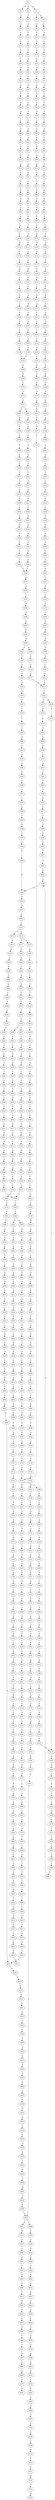 strict digraph  {
	S0 -> S1 [ label = A ];
	S0 -> S2 [ label = G ];
	S0 -> S3 [ label = C ];
	S1 -> S4 [ label = A ];
	S1 -> S5 [ label = C ];
	S2 -> S6 [ label = C ];
	S3 -> S7 [ label = C ];
	S4 -> S8 [ label = A ];
	S5 -> S9 [ label = G ];
	S6 -> S10 [ label = A ];
	S7 -> S11 [ label = A ];
	S8 -> S12 [ label = A ];
	S9 -> S13 [ label = A ];
	S10 -> S14 [ label = C ];
	S11 -> S15 [ label = C ];
	S12 -> S16 [ label = A ];
	S13 -> S17 [ label = G ];
	S14 -> S18 [ label = G ];
	S15 -> S19 [ label = C ];
	S16 -> S20 [ label = C ];
	S17 -> S21 [ label = A ];
	S18 -> S22 [ label = C ];
	S19 -> S23 [ label = G ];
	S20 -> S24 [ label = T ];
	S21 -> S25 [ label = A ];
	S22 -> S26 [ label = G ];
	S23 -> S27 [ label = G ];
	S24 -> S28 [ label = T ];
	S25 -> S29 [ label = C ];
	S26 -> S30 [ label = G ];
	S27 -> S31 [ label = A ];
	S28 -> S32 [ label = T ];
	S29 -> S33 [ label = T ];
	S30 -> S34 [ label = T ];
	S31 -> S35 [ label = C ];
	S32 -> S36 [ label = G ];
	S33 -> S37 [ label = G ];
	S34 -> S38 [ label = G ];
	S35 -> S39 [ label = G ];
	S36 -> S40 [ label = C ];
	S37 -> S41 [ label = G ];
	S38 -> S42 [ label = C ];
	S39 -> S43 [ label = T ];
	S40 -> S44 [ label = C ];
	S41 -> S45 [ label = C ];
	S42 -> S46 [ label = C ];
	S43 -> S47 [ label = C ];
	S44 -> S48 [ label = G ];
	S45 -> S49 [ label = G ];
	S46 -> S50 [ label = G ];
	S47 -> S51 [ label = G ];
	S48 -> S52 [ label = T ];
	S49 -> S53 [ label = C ];
	S50 -> S54 [ label = C ];
	S51 -> S55 [ label = T ];
	S52 -> S56 [ label = A ];
	S53 -> S57 [ label = A ];
	S54 -> S58 [ label = A ];
	S55 -> S59 [ label = G ];
	S56 -> S60 [ label = G ];
	S57 -> S61 [ label = G ];
	S58 -> S62 [ label = A ];
	S59 -> S63 [ label = A ];
	S60 -> S64 [ label = C ];
	S61 -> S65 [ label = C ];
	S62 -> S66 [ label = C ];
	S63 -> S67 [ label = C ];
	S64 -> S68 [ label = C ];
	S65 -> S69 [ label = G ];
	S66 -> S70 [ label = C ];
	S67 -> S71 [ label = C ];
	S68 -> S72 [ label = G ];
	S69 -> S73 [ label = G ];
	S70 -> S74 [ label = A ];
	S71 -> S75 [ label = G ];
	S72 -> S76 [ label = G ];
	S73 -> S77 [ label = G ];
	S74 -> S78 [ label = G ];
	S75 -> S79 [ label = G ];
	S76 -> S80 [ label = T ];
	S77 -> S81 [ label = T ];
	S78 -> S82 [ label = T ];
	S79 -> S83 [ label = T ];
	S80 -> S84 [ label = G ];
	S81 -> S85 [ label = G ];
	S82 -> S86 [ label = C ];
	S83 -> S87 [ label = C ];
	S84 -> S88 [ label = A ];
	S85 -> S89 [ label = C ];
	S86 -> S90 [ label = G ];
	S87 -> S91 [ label = G ];
	S88 -> S92 [ label = C ];
	S89 -> S93 [ label = C ];
	S90 -> S94 [ label = C ];
	S91 -> S95 [ label = C ];
	S92 -> S96 [ label = G ];
	S93 -> S97 [ label = G ];
	S94 -> S98 [ label = G ];
	S95 -> S99 [ label = G ];
	S96 -> S100 [ label = T ];
	S97 -> S101 [ label = C ];
	S98 -> S102 [ label = C ];
	S99 -> S103 [ label = T ];
	S100 -> S104 [ label = G ];
	S101 -> S105 [ label = C ];
	S102 -> S106 [ label = A ];
	S103 -> S107 [ label = A ];
	S104 -> S108 [ label = G ];
	S105 -> S109 [ label = G ];
	S106 -> S110 [ label = G ];
	S107 -> S111 [ label = G ];
	S108 -> S112 [ label = G ];
	S109 -> S113 [ label = G ];
	S110 -> S114 [ label = C ];
	S111 -> S115 [ label = C ];
	S112 -> S116 [ label = T ];
	S113 -> S117 [ label = T ];
	S114 -> S118 [ label = C ];
	S115 -> S119 [ label = C ];
	S116 -> S120 [ label = A ];
	S117 -> S121 [ label = G ];
	S118 -> S122 [ label = G ];
	S119 -> S123 [ label = G ];
	S120 -> S124 [ label = C ];
	S121 -> S125 [ label = G ];
	S122 -> S126 [ label = G ];
	S123 -> S127 [ label = C ];
	S124 -> S128 [ label = T ];
	S125 -> S129 [ label = T ];
	S126 -> S130 [ label = T ];
	S127 -> S131 [ label = T ];
	S128 -> S132 [ label = A ];
	S129 -> S133 [ label = G ];
	S130 -> S134 [ label = G ];
	S131 -> S135 [ label = G ];
	S132 -> S136 [ label = T ];
	S133 -> S137 [ label = G ];
	S134 -> S138 [ label = G ];
	S135 -> S139 [ label = G ];
	S136 -> S140 [ label = T ];
	S137 -> S141 [ label = A ];
	S138 -> S142 [ label = A ];
	S139 -> S143 [ label = A ];
	S140 -> S144 [ label = G ];
	S141 -> S145 [ label = A ];
	S142 -> S146 [ label = A ];
	S143 -> S147 [ label = A ];
	S144 -> S148 [ label = G ];
	S145 -> S149 [ label = C ];
	S146 -> S150 [ label = G ];
	S147 -> S151 [ label = G ];
	S148 -> S152 [ label = A ];
	S149 -> S153 [ label = C ];
	S150 -> S154 [ label = A ];
	S151 -> S155 [ label = A ];
	S152 -> S156 [ label = A ];
	S153 -> S157 [ label = T ];
	S154 -> S158 [ label = A ];
	S155 -> S159 [ label = A ];
	S156 -> S160 [ label = C ];
	S157 -> S161 [ label = C ];
	S158 -> S162 [ label = C ];
	S159 -> S162 [ label = C ];
	S160 -> S163 [ label = G ];
	S161 -> S164 [ label = G ];
	S162 -> S165 [ label = G ];
	S163 -> S166 [ label = G ];
	S164 -> S167 [ label = G ];
	S165 -> S168 [ label = G ];
	S166 -> S169 [ label = T ];
	S167 -> S170 [ label = C ];
	S168 -> S171 [ label = C ];
	S169 -> S172 [ label = A ];
	S170 -> S173 [ label = A ];
	S171 -> S174 [ label = A ];
	S172 -> S175 [ label = C ];
	S173 -> S176 [ label = C ];
	S174 -> S177 [ label = C ];
	S175 -> S178 [ label = G ];
	S176 -> S179 [ label = G ];
	S177 -> S180 [ label = C ];
	S177 -> S181 [ label = T ];
	S178 -> S182 [ label = A ];
	S179 -> S183 [ label = C ];
	S180 -> S184 [ label = G ];
	S181 -> S185 [ label = G ];
	S182 -> S186 [ label = A ];
	S183 -> S187 [ label = G ];
	S184 -> S188 [ label = G ];
	S185 -> S189 [ label = G ];
	S186 -> S190 [ label = G ];
	S187 -> S191 [ label = C ];
	S188 -> S192 [ label = G ];
	S189 -> S193 [ label = G ];
	S190 -> S194 [ label = A ];
	S191 -> S195 [ label = G ];
	S192 -> S196 [ label = A ];
	S193 -> S197 [ label = A ];
	S194 -> S198 [ label = A ];
	S195 -> S199 [ label = C ];
	S195 -> S200 [ label = G ];
	S196 -> S201 [ label = A ];
	S197 -> S202 [ label = A ];
	S198 -> S203 [ label = G ];
	S199 -> S204 [ label = G ];
	S200 -> S205 [ label = C ];
	S201 -> S206 [ label = T ];
	S202 -> S207 [ label = C ];
	S203 -> S208 [ label = T ];
	S204 -> S209 [ label = T ];
	S205 -> S210 [ label = T ];
	S206 -> S211 [ label = T ];
	S207 -> S212 [ label = T ];
	S208 -> S213 [ label = G ];
	S209 -> S214 [ label = C ];
	S210 -> S215 [ label = G ];
	S211 -> S216 [ label = G ];
	S212 -> S217 [ label = G ];
	S213 -> S218 [ label = T ];
	S214 -> S219 [ label = G ];
	S215 -> S220 [ label = G ];
	S216 -> S221 [ label = A ];
	S217 -> S222 [ label = G ];
	S218 -> S223 [ label = C ];
	S219 -> S224 [ label = A ];
	S220 -> S225 [ label = A ];
	S221 -> S226 [ label = A ];
	S222 -> S227 [ label = A ];
	S223 -> S228 [ label = C ];
	S224 -> S229 [ label = C ];
	S225 -> S230 [ label = A ];
	S226 -> S231 [ label = C ];
	S227 -> S232 [ label = C ];
	S228 -> S233 [ label = T ];
	S229 -> S234 [ label = G ];
	S230 -> S235 [ label = T ];
	S231 -> S236 [ label = C ];
	S232 -> S237 [ label = C ];
	S233 -> S238 [ label = G ];
	S234 -> S239 [ label = C ];
	S235 -> S240 [ label = G ];
	S236 -> S241 [ label = C ];
	S237 -> S242 [ label = C ];
	S238 -> S243 [ label = G ];
	S239 -> S244 [ label = G ];
	S240 -> S245 [ label = G ];
	S241 -> S246 [ label = G ];
	S242 -> S247 [ label = G ];
	S243 -> S248 [ label = C ];
	S244 -> S249 [ label = C ];
	S245 -> S250 [ label = G ];
	S246 -> S251 [ label = T ];
	S247 -> S252 [ label = T ];
	S248 -> S253 [ label = C ];
	S249 -> S254 [ label = C ];
	S250 -> S255 [ label = G ];
	S251 -> S256 [ label = C ];
	S252 -> S257 [ label = C ];
	S253 -> S258 [ label = T ];
	S254 -> S259 [ label = T ];
	S255 -> S260 [ label = T ];
	S256 -> S261 [ label = T ];
	S257 -> S262 [ label = T ];
	S258 -> S263 [ label = G ];
	S259 -> S264 [ label = C ];
	S260 -> S265 [ label = C ];
	S261 -> S266 [ label = C ];
	S262 -> S266 [ label = C ];
	S263 -> S267 [ label = G ];
	S264 -> S268 [ label = G ];
	S265 -> S269 [ label = C ];
	S266 -> S270 [ label = G ];
	S267 -> S271 [ label = G ];
	S268 -> S272 [ label = G ];
	S269 -> S273 [ label = G ];
	S270 -> S274 [ label = G ];
	S271 -> S275 [ label = T ];
	S272 -> S276 [ label = G ];
	S273 -> S277 [ label = C ];
	S274 -> S278 [ label = C ];
	S275 -> S279 [ label = C ];
	S276 -> S280 [ label = C ];
	S277 -> S281 [ label = C ];
	S278 -> S282 [ label = A ];
	S279 -> S283 [ label = C ];
	S280 -> S284 [ label = T ];
	S281 -> S285 [ label = G ];
	S282 -> S286 [ label = C ];
	S283 -> S287 [ label = C ];
	S284 -> S288 [ label = C ];
	S285 -> S289 [ label = G ];
	S286 -> S290 [ label = C ];
	S287 -> S291 [ label = G ];
	S288 -> S292 [ label = A ];
	S289 -> S293 [ label = A ];
	S290 -> S294 [ label = G ];
	S291 -> S295 [ label = A ];
	S292 -> S296 [ label = C ];
	S293 -> S297 [ label = A ];
	S294 -> S298 [ label = A ];
	S295 -> S299 [ label = G ];
	S296 -> S300 [ label = G ];
	S297 -> S301 [ label = C ];
	S298 -> S302 [ label = G ];
	S298 -> S303 [ label = A ];
	S299 -> S304 [ label = T ];
	S300 -> S305 [ label = T ];
	S301 -> S306 [ label = T ];
	S302 -> S307 [ label = T ];
	S303 -> S308 [ label = T ];
	S304 -> S309 [ label = C ];
	S305 -> S310 [ label = C ];
	S306 -> S311 [ label = G ];
	S307 -> S312 [ label = C ];
	S308 -> S313 [ label = G ];
	S309 -> S314 [ label = C ];
	S310 -> S315 [ label = C ];
	S311 -> S316 [ label = C ];
	S312 -> S317 [ label = C ];
	S313 -> S318 [ label = T ];
	S314 -> S319 [ label = A ];
	S315 -> S320 [ label = A ];
	S316 -> S321 [ label = A ];
	S317 -> S319 [ label = A ];
	S318 -> S322 [ label = A ];
	S319 -> S323 [ label = G ];
	S320 -> S324 [ label = G ];
	S321 -> S325 [ label = A ];
	S322 -> S326 [ label = G ];
	S323 -> S327 [ label = T ];
	S323 -> S328 [ label = C ];
	S324 -> S329 [ label = C ];
	S325 -> S330 [ label = C ];
	S326 -> S331 [ label = T ];
	S327 -> S332 [ label = A ];
	S328 -> S333 [ label = T ];
	S329 -> S334 [ label = T ];
	S330 -> S335 [ label = C ];
	S331 -> S336 [ label = T ];
	S332 -> S337 [ label = G ];
	S333 -> S338 [ label = T ];
	S334 -> S338 [ label = T ];
	S335 -> S339 [ label = A ];
	S336 -> S340 [ label = T ];
	S337 -> S341 [ label = G ];
	S338 -> S342 [ label = C ];
	S339 -> S343 [ label = G ];
	S340 -> S344 [ label = C ];
	S341 -> S345 [ label = G ];
	S342 -> S346 [ label = A ];
	S343 -> S347 [ label = A ];
	S344 -> S348 [ label = A ];
	S345 -> S349 [ label = T ];
	S346 -> S350 [ label = C ];
	S347 -> S351 [ label = A ];
	S348 -> S352 [ label = C ];
	S349 -> S353 [ label = C ];
	S350 -> S354 [ label = G ];
	S351 -> S355 [ label = C ];
	S352 -> S356 [ label = T ];
	S353 -> S357 [ label = A ];
	S354 -> S358 [ label = C ];
	S355 -> S359 [ label = A ];
	S356 -> S360 [ label = C ];
	S357 -> S361 [ label = C ];
	S358 -> S362 [ label = C ];
	S359 -> S363 [ label = G ];
	S360 -> S364 [ label = C ];
	S361 -> S365 [ label = T ];
	S362 -> S366 [ label = C ];
	S363 -> S367 [ label = C ];
	S364 -> S368 [ label = T ];
	S365 -> S369 [ label = C ];
	S366 -> S370 [ label = T ];
	S367 -> S371 [ label = C ];
	S368 -> S372 [ label = T ];
	S369 -> S373 [ label = G ];
	S370 -> S374 [ label = T ];
	S371 -> S375 [ label = G ];
	S372 -> S376 [ label = T ];
	S373 -> S377 [ label = C ];
	S374 -> S378 [ label = C ];
	S375 -> S379 [ label = T ];
	S376 -> S380 [ label = C ];
	S377 -> S381 [ label = T ];
	S378 -> S382 [ label = A ];
	S379 -> S383 [ label = C ];
	S380 -> S384 [ label = A ];
	S381 -> S385 [ label = T ];
	S382 -> S386 [ label = T ];
	S383 -> S387 [ label = C ];
	S384 -> S388 [ label = T ];
	S385 -> S389 [ label = C ];
	S386 -> S390 [ label = C ];
	S387 -> S391 [ label = T ];
	S388 -> S392 [ label = C ];
	S389 -> S393 [ label = A ];
	S390 -> S394 [ label = C ];
	S391 -> S395 [ label = C ];
	S392 -> S396 [ label = C ];
	S393 -> S397 [ label = T ];
	S394 -> S398 [ label = A ];
	S395 -> S399 [ label = T ];
	S396 -> S400 [ label = A ];
	S397 -> S401 [ label = C ];
	S398 -> S402 [ label = G ];
	S399 -> S403 [ label = G ];
	S400 -> S402 [ label = G ];
	S401 -> S404 [ label = C ];
	S402 -> S405 [ label = A ];
	S403 -> S406 [ label = T ];
	S404 -> S398 [ label = A ];
	S405 -> S407 [ label = A ];
	S406 -> S408 [ label = C ];
	S407 -> S409 [ label = C ];
	S408 -> S410 [ label = G ];
	S409 -> S411 [ label = C ];
	S410 -> S412 [ label = T ];
	S411 -> S413 [ label = A ];
	S411 -> S414 [ label = G ];
	S412 -> S415 [ label = G ];
	S413 -> S416 [ label = G ];
	S413 -> S417 [ label = C ];
	S414 -> S418 [ label = G ];
	S415 -> S419 [ label = G ];
	S416 -> S420 [ label = A ];
	S417 -> S421 [ label = C ];
	S418 -> S422 [ label = A ];
	S419 -> S423 [ label = T ];
	S420 -> S424 [ label = C ];
	S421 -> S425 [ label = A ];
	S422 -> S426 [ label = C ];
	S423 -> S427 [ label = A ];
	S424 -> S428 [ label = T ];
	S425 -> S429 [ label = C ];
	S426 -> S430 [ label = G ];
	S427 -> S431 [ label = C ];
	S428 -> S432 [ label = C ];
	S429 -> S433 [ label = C ];
	S430 -> S434 [ label = C ];
	S431 -> S435 [ label = C ];
	S432 -> S436 [ label = C ];
	S433 -> S437 [ label = C ];
	S434 -> S438 [ label = C ];
	S435 -> S439 [ label = G ];
	S436 -> S440 [ label = C ];
	S437 -> S441 [ label = C ];
	S438 -> S442 [ label = C ];
	S439 -> S443 [ label = G ];
	S440 -> S444 [ label = A ];
	S441 -> S445 [ label = T ];
	S442 -> S446 [ label = A ];
	S443 -> S447 [ label = T ];
	S444 -> S448 [ label = T ];
	S445 -> S449 [ label = T ];
	S446 -> S450 [ label = T ];
	S447 -> S451 [ label = G ];
	S448 -> S452 [ label = C ];
	S449 -> S453 [ label = C ];
	S450 -> S454 [ label = C ];
	S451 -> S455 [ label = G ];
	S452 -> S456 [ label = T ];
	S453 -> S457 [ label = C ];
	S453 -> S458 [ label = G ];
	S454 -> S459 [ label = G ];
	S455 -> S460 [ label = T ];
	S456 -> S461 [ label = G ];
	S457 -> S462 [ label = T ];
	S458 -> S463 [ label = A ];
	S459 -> S464 [ label = T ];
	S460 -> S465 [ label = T ];
	S461 -> S466 [ label = C ];
	S462 -> S467 [ label = G ];
	S463 -> S468 [ label = T ];
	S464 -> S469 [ label = C ];
	S465 -> S470 [ label = A ];
	S466 -> S471 [ label = C ];
	S467 -> S472 [ label = T ];
	S468 -> S473 [ label = C ];
	S469 -> S474 [ label = C ];
	S470 -> S475 [ label = G ];
	S471 -> S476 [ label = A ];
	S472 -> S477 [ label = C ];
	S473 -> S478 [ label = G ];
	S474 -> S479 [ label = T ];
	S475 -> S480 [ label = A ];
	S476 -> S481 [ label = G ];
	S477 -> S482 [ label = C ];
	S478 -> S483 [ label = T ];
	S479 -> S484 [ label = C ];
	S480 -> S485 [ label = A ];
	S481 -> S486 [ label = T ];
	S482 -> S487 [ label = T ];
	S483 -> S488 [ label = T ];
	S484 -> S489 [ label = T ];
	S485 -> S490 [ label = G ];
	S486 -> S491 [ label = C ];
	S487 -> S492 [ label = T ];
	S488 -> S493 [ label = T ];
	S489 -> S494 [ label = T ];
	S490 -> S495 [ label = G ];
	S491 -> S496 [ label = G ];
	S492 -> S497 [ label = G ];
	S493 -> S498 [ label = G ];
	S494 -> S499 [ label = C ];
	S495 -> S500 [ label = G ];
	S496 -> S501 [ label = T ];
	S497 -> S502 [ label = T ];
	S498 -> S503 [ label = T ];
	S499 -> S504 [ label = T ];
	S500 -> S505 [ label = G ];
	S501 -> S506 [ label = A ];
	S502 -> S507 [ label = A ];
	S503 -> S508 [ label = A ];
	S504 -> S509 [ label = C ];
	S505 -> S510 [ label = G ];
	S506 -> S511 [ label = A ];
	S507 -> S512 [ label = G ];
	S508 -> S513 [ label = G ];
	S509 -> S514 [ label = G ];
	S510 -> S515 [ label = T ];
	S511 -> S516 [ label = G ];
	S512 -> S517 [ label = G ];
	S513 -> S518 [ label = G ];
	S514 -> S519 [ label = G ];
	S515 -> S520 [ label = C ];
	S516 -> S521 [ label = A ];
	S517 -> S522 [ label = A ];
	S518 -> S523 [ label = A ];
	S519 -> S524 [ label = A ];
	S520 -> S525 [ label = C ];
	S521 -> S526 [ label = C ];
	S522 -> S527 [ label = G ];
	S523 -> S528 [ label = A ];
	S524 -> S529 [ label = G ];
	S525 -> S530 [ label = G ];
	S526 -> S531 [ label = G ];
	S527 -> S532 [ label = A ];
	S528 -> S533 [ label = A ];
	S529 -> S534 [ label = A ];
	S530 -> S535 [ label = T ];
	S531 -> S536 [ label = G ];
	S532 -> S537 [ label = G ];
	S533 -> S538 [ label = G ];
	S534 -> S539 [ label = G ];
	S535 -> S540 [ label = C ];
	S536 -> S541 [ label = C ];
	S537 -> S542 [ label = G ];
	S538 -> S543 [ label = G ];
	S539 -> S544 [ label = G ];
	S540 -> S545 [ label = G ];
	S541 -> S546 [ label = T ];
	S542 -> S547 [ label = T ];
	S543 -> S548 [ label = T ];
	S544 -> S549 [ label = T ];
	S545 -> S550 [ label = G ];
	S546 -> S551 [ label = C ];
	S547 -> S552 [ label = C ];
	S548 -> S553 [ label = C ];
	S549 -> S552 [ label = C ];
	S550 -> S554 [ label = A ];
	S551 -> S555 [ label = T ];
	S552 -> S556 [ label = C ];
	S553 -> S557 [ label = C ];
	S554 -> S558 [ label = A ];
	S555 -> S559 [ label = C ];
	S556 -> S560 [ label = C ];
	S557 -> S561 [ label = C ];
	S558 -> S562 [ label = C ];
	S559 -> S563 [ label = G ];
	S560 -> S564 [ label = A ];
	S560 -> S565 [ label = G ];
	S561 -> S566 [ label = G ];
	S562 -> S567 [ label = A ];
	S562 -> S568 [ label = T ];
	S563 -> S569 [ label = A ];
	S564 -> S570 [ label = G ];
	S565 -> S571 [ label = G ];
	S566 -> S572 [ label = A ];
	S567 -> S573 [ label = G ];
	S568 -> S574 [ label = A ];
	S569 -> S575 [ label = A ];
	S570 -> S576 [ label = A ];
	S571 -> S577 [ label = A ];
	S572 -> S578 [ label = A ];
	S573 -> S579 [ label = G ];
	S574 -> S580 [ label = C ];
	S575 -> S581 [ label = G ];
	S576 -> S582 [ label = G ];
	S577 -> S583 [ label = G ];
	S578 -> S584 [ label = G ];
	S579 -> S585 [ label = A ];
	S580 -> S586 [ label = A ];
	S581 -> S587 [ label = T ];
	S582 -> S588 [ label = C ];
	S583 -> S589 [ label = G ];
	S584 -> S590 [ label = T ];
	S585 -> S591 [ label = A ];
	S586 -> S592 [ label = A ];
	S587 -> S593 [ label = C ];
	S588 -> S594 [ label = C ];
	S589 -> S595 [ label = C ];
	S590 -> S596 [ label = C ];
	S591 -> S597 [ label = T ];
	S592 -> S598 [ label = C ];
	S593 -> S599 [ label = G ];
	S594 -> S600 [ label = A ];
	S595 -> S601 [ label = G ];
	S596 -> S602 [ label = G ];
	S597 -> S603 [ label = A ];
	S598 -> S604 [ label = G ];
	S599 -> S605 [ label = C ];
	S600 -> S606 [ label = C ];
	S601 -> S607 [ label = T ];
	S602 -> S608 [ label = A ];
	S603 -> S609 [ label = G ];
	S604 -> S610 [ label = A ];
	S605 -> S611 [ label = G ];
	S606 -> S612 [ label = G ];
	S607 -> S613 [ label = G ];
	S608 -> S614 [ label = G ];
	S609 -> S615 [ label = T ];
	S610 -> S616 [ label = A ];
	S611 -> S617 [ label = G ];
	S612 -> S618 [ label = G ];
	S613 -> S619 [ label = G ];
	S614 -> S620 [ label = G ];
	S615 -> S621 [ label = C ];
	S616 -> S622 [ label = A ];
	S617 -> S623 [ label = C ];
	S618 -> S624 [ label = T ];
	S619 -> S625 [ label = T ];
	S620 -> S626 [ label = T ];
	S621 -> S627 [ label = T ];
	S622 -> S628 [ label = A ];
	S623 -> S629 [ label = T ];
	S624 -> S630 [ label = T ];
	S625 -> S631 [ label = A ];
	S626 -> S632 [ label = A ];
	S627 -> S633 [ label = C ];
	S628 -> S634 [ label = C ];
	S629 -> S635 [ label = A ];
	S630 -> S636 [ label = A ];
	S631 -> S637 [ label = T ];
	S632 -> S638 [ label = T ];
	S633 -> S639 [ label = T ];
	S634 -> S640 [ label = A ];
	S635 -> S641 [ label = T ];
	S636 -> S642 [ label = C ];
	S637 -> S643 [ label = G ];
	S638 -> S644 [ label = A ];
	S639 -> S645 [ label = C ];
	S640 -> S646 [ label = G ];
	S641 -> S647 [ label = A ];
	S642 -> S648 [ label = T ];
	S643 -> S649 [ label = A ];
	S644 -> S650 [ label = A ];
	S645 -> S651 [ label = T ];
	S646 -> S652 [ label = A ];
	S647 -> S653 [ label = G ];
	S648 -> S654 [ label = G ];
	S649 -> S655 [ label = G ];
	S650 -> S656 [ label = G ];
	S651 -> S657 [ label = G ];
	S652 -> S658 [ label = A ];
	S653 -> S659 [ label = T ];
	S654 -> S660 [ label = C ];
	S655 -> S661 [ label = C ];
	S656 -> S662 [ label = T ];
	S657 -> S663 [ label = A ];
	S658 -> S664 [ label = G ];
	S659 -> S665 [ label = A ];
	S660 -> S666 [ label = A ];
	S661 -> S667 [ label = G ];
	S662 -> S668 [ label = C ];
	S663 -> S669 [ label = G ];
	S664 -> S670 [ label = G ];
	S665 -> S671 [ label = G ];
	S666 -> S672 [ label = G ];
	S667 -> S673 [ label = G ];
	S668 -> S674 [ label = G ];
	S669 -> S675 [ label = T ];
	S670 -> S676 [ label = G ];
	S671 -> S677 [ label = C ];
	S672 -> S678 [ label = A ];
	S673 -> S679 [ label = T ];
	S674 -> S680 [ label = T ];
	S675 -> S681 [ label = A ];
	S676 -> S682 [ label = G ];
	S677 -> S683 [ label = C ];
	S678 -> S684 [ label = C ];
	S679 -> S685 [ label = C ];
	S680 -> S686 [ label = G ];
	S682 -> S687 [ label = T ];
	S683 -> S688 [ label = G ];
	S684 -> S689 [ label = G ];
	S685 -> S690 [ label = G ];
	S686 -> S691 [ label = G ];
	S687 -> S692 [ label = C ];
	S688 -> S693 [ label = A ];
	S689 -> S694 [ label = G ];
	S690 -> S695 [ label = C ];
	S691 -> S696 [ label = T ];
	S692 -> S697 [ label = T ];
	S693 -> S698 [ label = A ];
	S694 -> S699 [ label = A ];
	S695 -> S700 [ label = A ];
	S696 -> S427 [ label = A ];
	S697 -> S701 [ label = C ];
	S698 -> S702 [ label = A ];
	S699 -> S703 [ label = C ];
	S700 -> S704 [ label = C ];
	S701 -> S705 [ label = T ];
	S702 -> S706 [ label = C ];
	S703 -> S707 [ label = A ];
	S704 -> S708 [ label = G ];
	S705 -> S709 [ label = C ];
	S706 -> S710 [ label = C ];
	S707 -> S711 [ label = C ];
	S708 -> S712 [ label = C ];
	S709 -> S713 [ label = G ];
	S710 -> S714 [ label = C ];
	S711 -> S715 [ label = A ];
	S712 -> S716 [ label = G ];
	S713 -> S717 [ label = T ];
	S714 -> S718 [ label = C ];
	S715 -> S719 [ label = C ];
	S716 -> S720 [ label = C ];
	S717 -> S721 [ label = G ];
	S718 -> S722 [ label = G ];
	S719 -> S723 [ label = C ];
	S720 -> S195 [ label = G ];
	S721 -> S724 [ label = G ];
	S722 -> S725 [ label = A ];
	S723 -> S726 [ label = T ];
	S724 -> S727 [ label = T ];
	S725 -> S728 [ label = C ];
	S726 -> S729 [ label = C ];
	S727 -> S730 [ label = A ];
	S728 -> S731 [ label = T ];
	S729 -> S732 [ label = T ];
	S731 -> S733 [ label = A ];
	S732 -> S734 [ label = A ];
	S733 -> S735 [ label = G ];
	S734 -> S736 [ label = G ];
	S735 -> S737 [ label = A ];
	S736 -> S738 [ label = A ];
	S737 -> S739 [ label = A ];
	S738 -> S740 [ label = A ];
	S739 -> S741 [ label = T ];
	S740 -> S742 [ label = C ];
	S741 -> S743 [ label = C ];
	S742 -> S744 [ label = G ];
	S743 -> S745 [ label = G ];
	S744 -> S746 [ label = A ];
	S745 -> S747 [ label = G ];
	S746 -> S748 [ label = G ];
	S747 -> S749 [ label = G ];
	S748 -> S750 [ label = G ];
	S749 -> S751 [ label = T ];
	S750 -> S752 [ label = T ];
	S751 -> S753 [ label = A ];
	S752 -> S754 [ label = G ];
	S753 -> S755 [ label = T ];
	S754 -> S756 [ label = T ];
	S755 -> S757 [ label = C ];
	S756 -> S758 [ label = C ];
	S757 -> S759 [ label = C ];
	S758 -> S760 [ label = C ];
	S759 -> S761 [ label = C ];
	S760 -> S762 [ label = C ];
	S761 -> S763 [ label = G ];
	S762 -> S764 [ label = T ];
	S763 -> S765 [ label = A ];
	S764 -> S766 [ label = G ];
	S765 -> S767 [ label = A ];
	S766 -> S768 [ label = T ];
	S767 -> S769 [ label = A ];
	S768 -> S770 [ label = C ];
	S769 -> S771 [ label = G ];
	S770 -> S772 [ label = C ];
	S771 -> S773 [ label = T ];
	S772 -> S774 [ label = T ];
	S773 -> S775 [ label = G ];
	S774 -> S776 [ label = A ];
	S775 -> S777 [ label = T ];
	S776 -> S778 [ label = C ];
	S777 -> S779 [ label = C ];
	S778 -> S780 [ label = T ];
	S779 -> S781 [ label = G ];
	S780 -> S782 [ label = A ];
	S781 -> S783 [ label = T ];
	S782 -> S784 [ label = C ];
	S783 -> S785 [ label = C ];
	S784 -> S786 [ label = C ];
	S785 -> S787 [ label = G ];
	S786 -> S788 [ label = A ];
	S787 -> S789 [ label = G ];
	S788 -> S790 [ label = G ];
	S789 -> S791 [ label = A ];
	S790 -> S792 [ label = G ];
	S791 -> S793 [ label = A ];
	S792 -> S794 [ label = A ];
	S793 -> S562 [ label = C ];
	S794 -> S795 [ label = G ];
	S795 -> S796 [ label = A ];
	S796 -> S797 [ label = G ];
	S797 -> S798 [ label = T ];
	S798 -> S799 [ label = C ];
	S799 -> S800 [ label = A ];
	S800 -> S801 [ label = G ];
	S801 -> S802 [ label = G ];
	S802 -> S803 [ label = A ];
	S803 -> S804 [ label = C ];
	S804 -> S805 [ label = C ];
	S805 -> S806 [ label = A ];
	S806 -> S807 [ label = G ];
	S807 -> S808 [ label = T ];
	S808 -> S809 [ label = C ];
	S809 -> S810 [ label = T ];
	S810 -> S811 [ label = C ];
	S811 -> S812 [ label = T ];
	S812 -> S813 [ label = G ];
	S813 -> S814 [ label = T ];
	S814 -> S815 [ label = A ];
}
